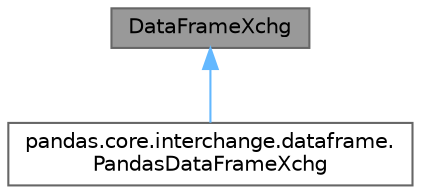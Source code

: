digraph "DataFrameXchg"
{
 // LATEX_PDF_SIZE
  bgcolor="transparent";
  edge [fontname=Helvetica,fontsize=10,labelfontname=Helvetica,labelfontsize=10];
  node [fontname=Helvetica,fontsize=10,shape=box,height=0.2,width=0.4];
  Node1 [id="Node000001",label="DataFrameXchg",height=0.2,width=0.4,color="gray40", fillcolor="grey60", style="filled", fontcolor="black",tooltip=" "];
  Node1 -> Node2 [id="edge2_Node000001_Node000002",dir="back",color="steelblue1",style="solid",tooltip=" "];
  Node2 [id="Node000002",label="pandas.core.interchange.dataframe.\lPandasDataFrameXchg",height=0.2,width=0.4,color="gray40", fillcolor="white", style="filled",URL="$d0/d1b/classpandas_1_1core_1_1interchange_1_1dataframe_1_1PandasDataFrameXchg.html",tooltip=" "];
}
